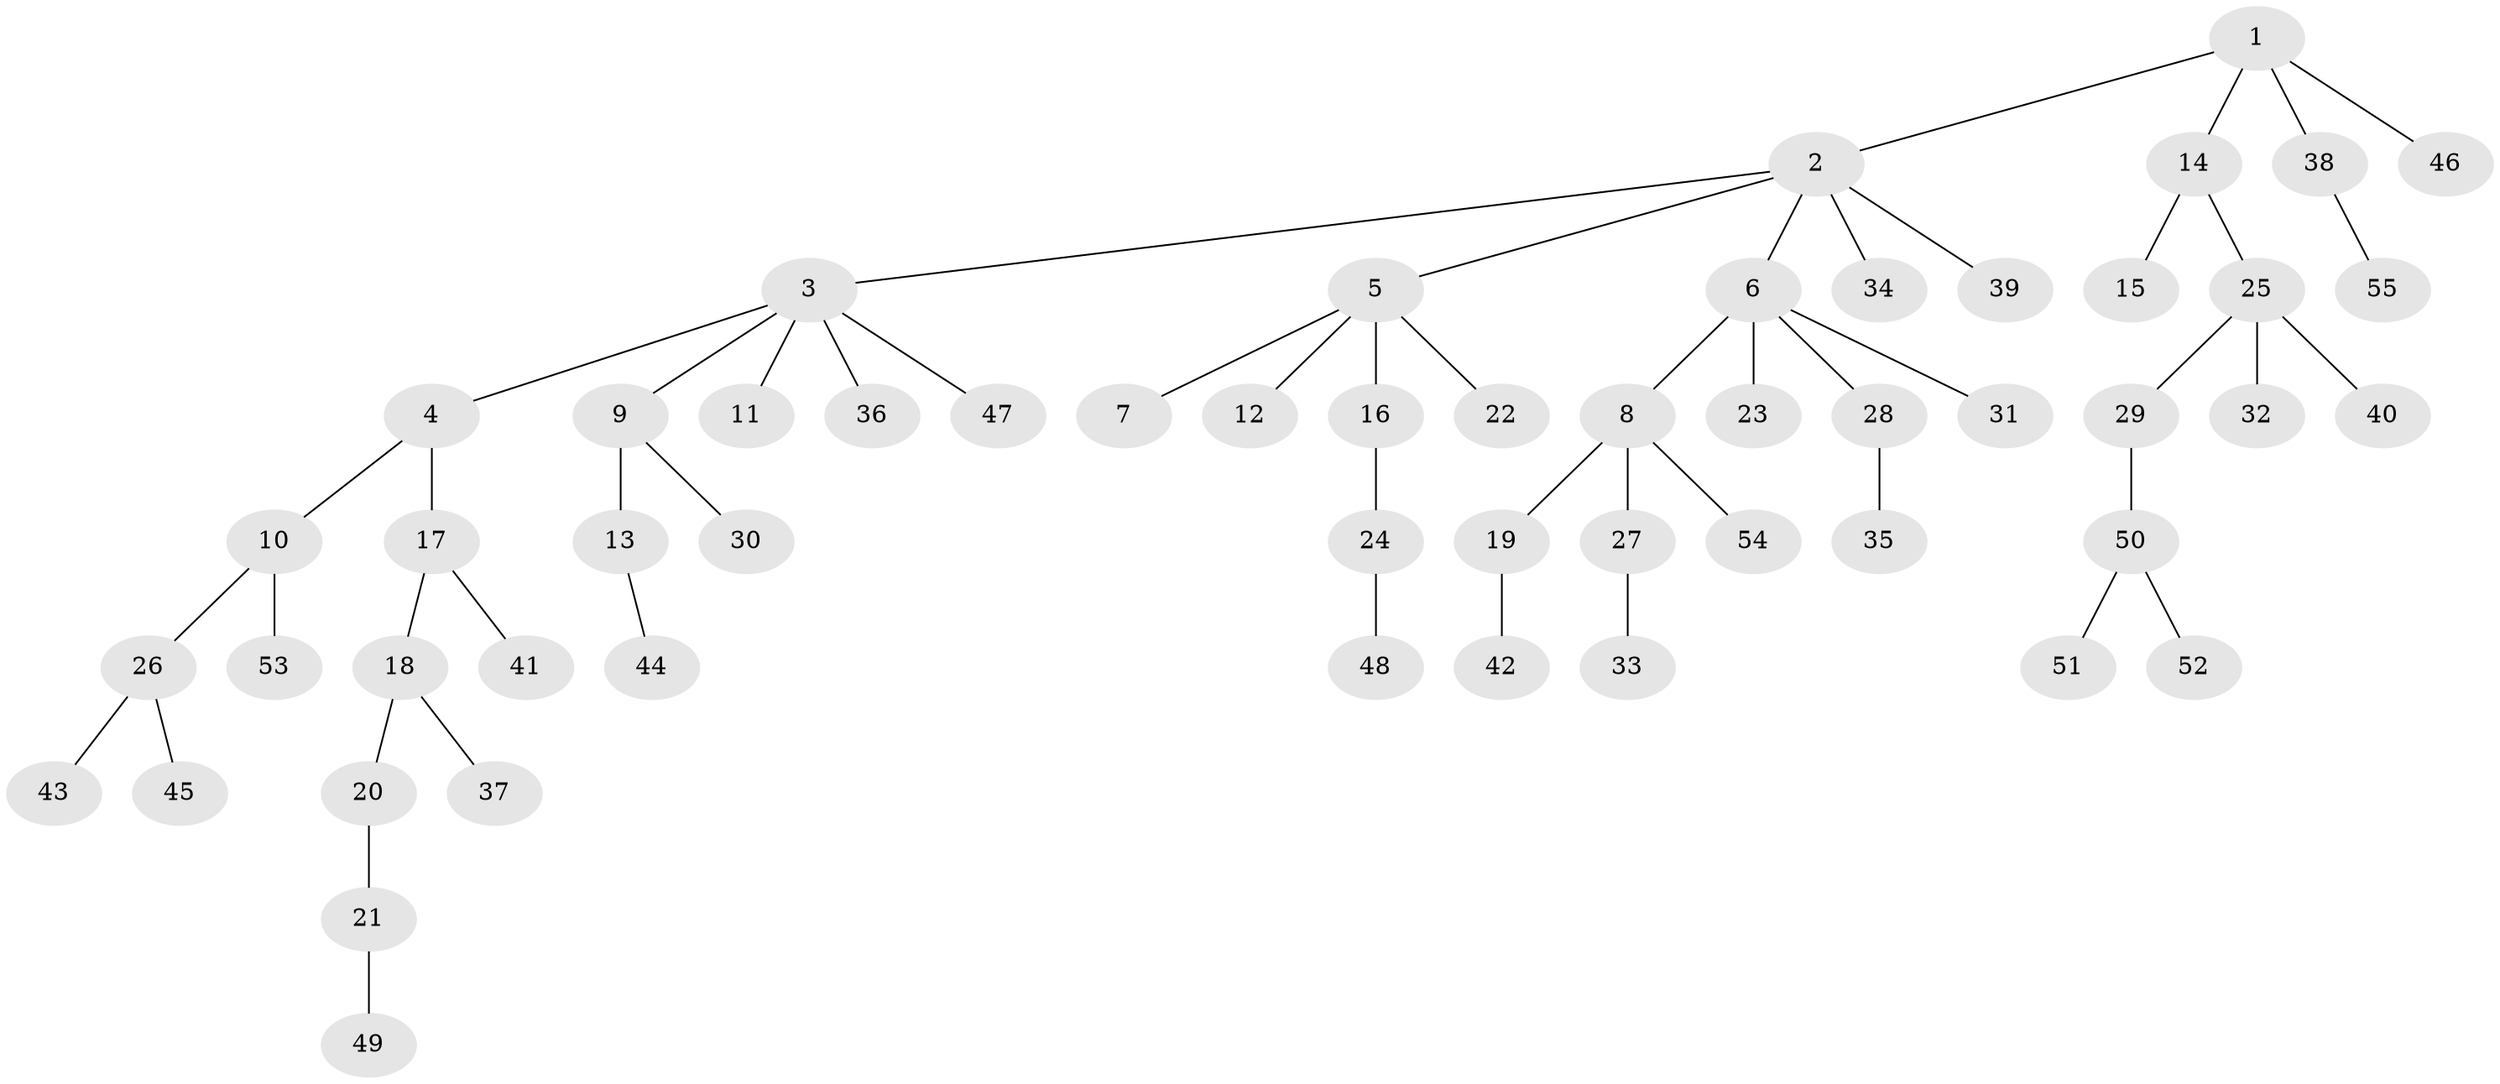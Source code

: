 // coarse degree distribution, {8: 0.025, 5: 0.075, 4: 0.1, 2: 0.125, 1: 0.65, 3: 0.025}
// Generated by graph-tools (version 1.1) at 2025/42/03/06/25 10:42:06]
// undirected, 55 vertices, 54 edges
graph export_dot {
graph [start="1"]
  node [color=gray90,style=filled];
  1;
  2;
  3;
  4;
  5;
  6;
  7;
  8;
  9;
  10;
  11;
  12;
  13;
  14;
  15;
  16;
  17;
  18;
  19;
  20;
  21;
  22;
  23;
  24;
  25;
  26;
  27;
  28;
  29;
  30;
  31;
  32;
  33;
  34;
  35;
  36;
  37;
  38;
  39;
  40;
  41;
  42;
  43;
  44;
  45;
  46;
  47;
  48;
  49;
  50;
  51;
  52;
  53;
  54;
  55;
  1 -- 2;
  1 -- 14;
  1 -- 38;
  1 -- 46;
  2 -- 3;
  2 -- 5;
  2 -- 6;
  2 -- 34;
  2 -- 39;
  3 -- 4;
  3 -- 9;
  3 -- 11;
  3 -- 36;
  3 -- 47;
  4 -- 10;
  4 -- 17;
  5 -- 7;
  5 -- 12;
  5 -- 16;
  5 -- 22;
  6 -- 8;
  6 -- 23;
  6 -- 28;
  6 -- 31;
  8 -- 19;
  8 -- 27;
  8 -- 54;
  9 -- 13;
  9 -- 30;
  10 -- 26;
  10 -- 53;
  13 -- 44;
  14 -- 15;
  14 -- 25;
  16 -- 24;
  17 -- 18;
  17 -- 41;
  18 -- 20;
  18 -- 37;
  19 -- 42;
  20 -- 21;
  21 -- 49;
  24 -- 48;
  25 -- 29;
  25 -- 32;
  25 -- 40;
  26 -- 43;
  26 -- 45;
  27 -- 33;
  28 -- 35;
  29 -- 50;
  38 -- 55;
  50 -- 51;
  50 -- 52;
}

